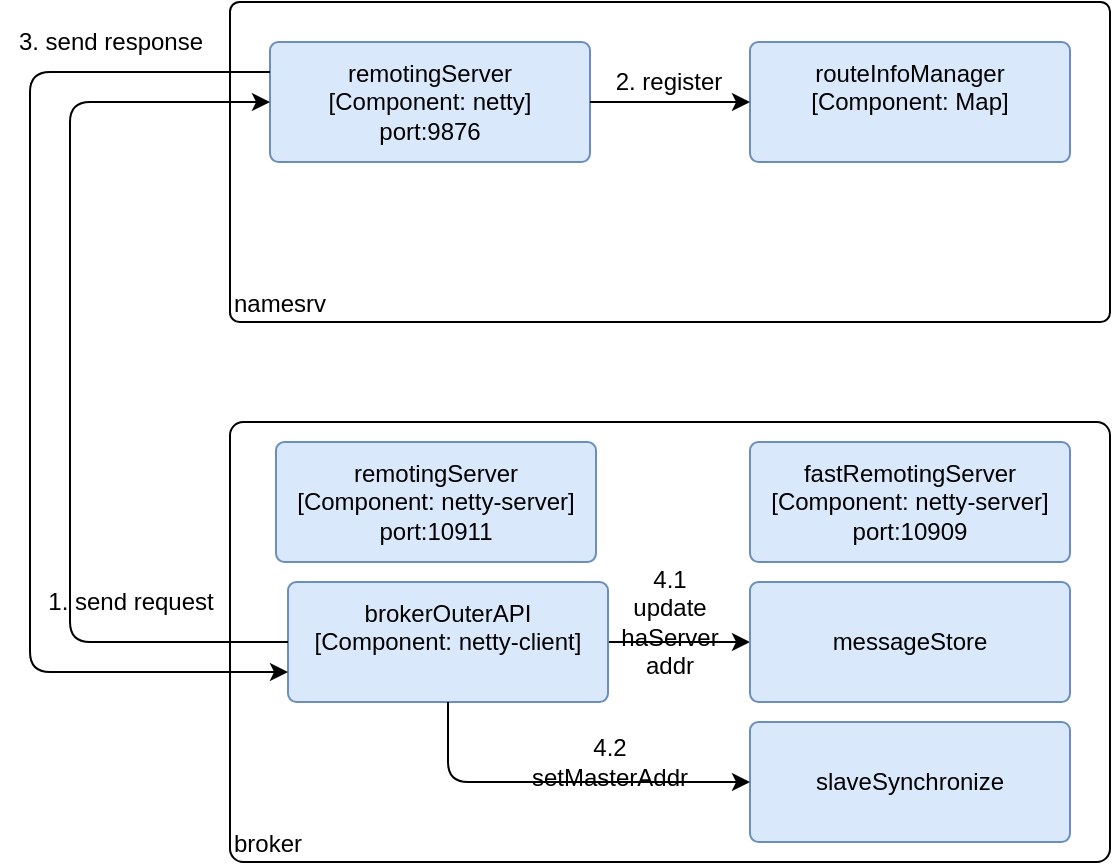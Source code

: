<mxfile version="12.4.2" type="device" pages="1"><diagram id="CI2sOntxkTn-iCGGV-V5" name="Page-1"><mxGraphModel dx="932" dy="631" grid="1" gridSize="10" guides="1" tooltips="1" connect="1" arrows="1" fold="1" page="1" pageScale="1" pageWidth="827" pageHeight="1169" math="0" shadow="0"><root><mxCell id="0"/><mxCell id="1" parent="0"/><object label="&lt;div style=&quot;text-align: left&quot;&gt;namesrv&lt;/div&gt;" placeholders="1" c4Name="name" c4Type="ExecutionEnvironment" c4Application="applicationAndVersion" id="pZBJv2vL-rGYGuHLUVA--1"><mxCell style="rounded=1;whiteSpace=wrap;html=1;labelBackgroundColor=none;fillColor=#ffffff;fontColor=#000000;align=left;arcSize=3;strokeColor=#000000;verticalAlign=bottom;" vertex="1" parent="1"><mxGeometry x="210" y="40" width="440" height="160" as="geometry"/><C4ExecutionEnvironment as="c4"/></mxCell></object><object label="remotingServer&lt;br&gt;&lt;div&gt;[Component:&amp;nbsp;&lt;span&gt;netty&lt;/span&gt;&lt;span&gt;]&lt;/span&gt;&lt;/div&gt;&lt;div&gt;&lt;span style=&quot;text-align: left&quot;&gt;port:9876&lt;/span&gt;&lt;span&gt;&lt;br&gt;&lt;/span&gt;&lt;/div&gt;" placeholders="1" c4Name="name" c4Type="Component" c4Technology="technology" c4Description="Beschreibung" id="pZBJv2vL-rGYGuHLUVA--3"><mxCell style="rounded=1;whiteSpace=wrap;html=1;labelBackgroundColor=none;fillColor=#dae8fc;fontColor=#000000;align=center;arcSize=7;strokeColor=#6c8ebf;" vertex="1" parent="1"><mxGeometry x="230" y="60" width="160" height="60" as="geometry"/><C4Component as="c4"/></mxCell></object><object label="&lt;span&gt;routeInfoManager&lt;br&gt;[Component:&amp;nbsp;&lt;/span&gt;&lt;span&gt;Map&lt;/span&gt;&lt;span&gt;]&lt;br&gt;&lt;/span&gt;&lt;div&gt;&lt;br&gt;&lt;/div&gt;" placeholders="1" c4Name="name" c4Type="Component" c4Technology="technology" c4Description="Beschreibung" id="pZBJv2vL-rGYGuHLUVA--4"><mxCell style="rounded=1;whiteSpace=wrap;html=1;labelBackgroundColor=none;fillColor=#dae8fc;fontColor=#000000;align=center;arcSize=7;strokeColor=#6c8ebf;" vertex="1" parent="1"><mxGeometry x="470" y="60" width="160" height="60" as="geometry"/><C4Component as="c4"/></mxCell></object><object label="&lt;div style=&quot;text-align: left&quot;&gt;broker&lt;/div&gt;" placeholders="1" c4Name="name" c4Type="ExecutionEnvironment" c4Application="applicationAndVersion" id="pZBJv2vL-rGYGuHLUVA--5"><mxCell style="rounded=1;whiteSpace=wrap;html=1;labelBackgroundColor=none;fillColor=#ffffff;fontColor=#000000;align=left;arcSize=3;strokeColor=#000000;verticalAlign=bottom;" vertex="1" parent="1"><mxGeometry x="210" y="250" width="440" height="220" as="geometry"/><C4ExecutionEnvironment as="c4"/></mxCell></object><object label="remotingServer&lt;br&gt;&lt;div&gt;[Component:&amp;nbsp;&lt;span&gt;netty-server&lt;/span&gt;&lt;span&gt;]&lt;/span&gt;&lt;/div&gt;&lt;div&gt;&lt;span&gt;port:10911&lt;/span&gt;&lt;/div&gt;" placeholders="1" c4Name="name" c4Type="Component" c4Technology="technology" c4Description="Beschreibung" id="pZBJv2vL-rGYGuHLUVA--7"><mxCell style="rounded=1;whiteSpace=wrap;html=1;labelBackgroundColor=none;fillColor=#dae8fc;fontColor=#000000;align=center;arcSize=7;strokeColor=#6c8ebf;" vertex="1" parent="1"><mxGeometry x="233" y="260" width="160" height="60" as="geometry"/><C4Component as="c4"/></mxCell></object><object label="fastRemotingServer&lt;br&gt;&lt;div&gt;[Component:&amp;nbsp;&lt;span&gt;netty-server&lt;/span&gt;&lt;span&gt;]&lt;/span&gt;&lt;/div&gt;&lt;div&gt;&lt;span&gt;port:10909&lt;/span&gt;&lt;/div&gt;" placeholders="1" c4Name="name" c4Type="Component" c4Technology="technology" c4Description="Beschreibung" id="pZBJv2vL-rGYGuHLUVA--8"><mxCell style="rounded=1;whiteSpace=wrap;html=1;labelBackgroundColor=none;fillColor=#dae8fc;fontColor=#000000;align=center;arcSize=7;strokeColor=#6c8ebf;" vertex="1" parent="1"><mxGeometry x="470" y="260" width="160" height="60" as="geometry"/><C4Component as="c4"/></mxCell></object><mxCell id="pZBJv2vL-rGYGuHLUVA--40" value="" style="edgeStyle=orthogonalEdgeStyle;rounded=0;orthogonalLoop=1;jettySize=auto;html=1;" edge="1" parent="1" source="pZBJv2vL-rGYGuHLUVA--9" target="pZBJv2vL-rGYGuHLUVA--38"><mxGeometry relative="1" as="geometry"/></mxCell><object label="brokerOuterAPI&lt;br&gt;&lt;div&gt;[Component:&amp;nbsp;&lt;span&gt;netty-client&lt;/span&gt;&lt;span&gt;]&lt;/span&gt;&lt;/div&gt;&lt;div&gt;&lt;br&gt;&lt;/div&gt;" placeholders="1" c4Name="name" c4Type="Component" c4Technology="technology" c4Description="Beschreibung" id="pZBJv2vL-rGYGuHLUVA--9"><mxCell style="rounded=1;whiteSpace=wrap;html=1;labelBackgroundColor=none;fillColor=#dae8fc;fontColor=#000000;align=center;arcSize=7;strokeColor=#6c8ebf;" vertex="1" parent="1"><mxGeometry x="239" y="330" width="160" height="60" as="geometry"/><C4Component as="c4"/></mxCell></object><mxCell id="pZBJv2vL-rGYGuHLUVA--27" value="" style="endArrow=classic;html=1;" edge="1" parent="1" source="pZBJv2vL-rGYGuHLUVA--9" target="pZBJv2vL-rGYGuHLUVA--3"><mxGeometry width="50" height="50" relative="1" as="geometry"><mxPoint x="60" y="340" as="sourcePoint"/><mxPoint x="130" y="70" as="targetPoint"/><Array as="points"><mxPoint x="130" y="360"/><mxPoint x="130" y="90"/></Array></mxGeometry></mxCell><mxCell id="pZBJv2vL-rGYGuHLUVA--28" value="1. send request" style="text;html=1;align=center;verticalAlign=middle;resizable=0;points=[];;autosize=1;" vertex="1" parent="1"><mxGeometry x="110" y="330" width="100" height="20" as="geometry"/></mxCell><mxCell id="pZBJv2vL-rGYGuHLUVA--29" value="" style="endArrow=classic;html=1;" edge="1" parent="1" source="pZBJv2vL-rGYGuHLUVA--3" target="pZBJv2vL-rGYGuHLUVA--4"><mxGeometry width="50" height="50" relative="1" as="geometry"><mxPoint x="50" y="370" as="sourcePoint"/><mxPoint x="80" y="420" as="targetPoint"/></mxGeometry></mxCell><mxCell id="pZBJv2vL-rGYGuHLUVA--30" value="2. register" style="text;html=1;strokeColor=none;fillColor=none;align=center;verticalAlign=middle;whiteSpace=wrap;rounded=0;" vertex="1" parent="1"><mxGeometry x="399" y="70" width="61" height="20" as="geometry"/></mxCell><mxCell id="pZBJv2vL-rGYGuHLUVA--36" value="" style="endArrow=classic;html=1;exitX=0;exitY=0.25;exitDx=0;exitDy=0;entryX=0;entryY=0.75;entryDx=0;entryDy=0;" edge="1" parent="1" source="pZBJv2vL-rGYGuHLUVA--3" target="pZBJv2vL-rGYGuHLUVA--9"><mxGeometry width="50" height="50" relative="1" as="geometry"><mxPoint x="50" y="120" as="sourcePoint"/><mxPoint x="180" y="380" as="targetPoint"/><Array as="points"><mxPoint x="110" y="75"/><mxPoint x="110" y="375"/></Array></mxGeometry></mxCell><mxCell id="pZBJv2vL-rGYGuHLUVA--37" value="3. send response" style="text;html=1;align=center;verticalAlign=middle;resizable=0;points=[];;autosize=1;" vertex="1" parent="1"><mxGeometry x="95" y="50" width="110" height="20" as="geometry"/></mxCell><object label="messageStore" placeholders="1" c4Name="name" c4Type="Component" c4Technology="technology" c4Description="Beschreibung" id="pZBJv2vL-rGYGuHLUVA--38"><mxCell style="rounded=1;whiteSpace=wrap;html=1;labelBackgroundColor=none;fillColor=#dae8fc;fontColor=#000000;align=center;arcSize=7;strokeColor=#6c8ebf;" vertex="1" parent="1"><mxGeometry x="470" y="330" width="160" height="60" as="geometry"/><C4Component as="c4"/></mxCell></object><object label="slaveSynchronize" placeholders="1" c4Name="name" c4Type="Component" c4Technology="technology" c4Description="Beschreibung" id="pZBJv2vL-rGYGuHLUVA--39"><mxCell style="rounded=1;whiteSpace=wrap;html=1;labelBackgroundColor=none;fillColor=#dae8fc;fontColor=#000000;align=center;arcSize=7;strokeColor=#6c8ebf;" vertex="1" parent="1"><mxGeometry x="470" y="400" width="160" height="60" as="geometry"/><C4Component as="c4"/></mxCell></object><mxCell id="pZBJv2vL-rGYGuHLUVA--41" value="4.1 update&lt;br&gt;haServer&lt;br&gt;addr" style="text;html=1;strokeColor=none;fillColor=none;align=center;verticalAlign=middle;whiteSpace=wrap;rounded=0;" vertex="1" parent="1"><mxGeometry x="410" y="340" width="40" height="20" as="geometry"/></mxCell><mxCell id="pZBJv2vL-rGYGuHLUVA--42" value="" style="endArrow=classic;html=1;exitX=0.5;exitY=1;exitDx=0;exitDy=0;" edge="1" parent="1" source="pZBJv2vL-rGYGuHLUVA--9" target="pZBJv2vL-rGYGuHLUVA--39"><mxGeometry width="50" height="50" relative="1" as="geometry"><mxPoint x="320" y="460" as="sourcePoint"/><mxPoint x="370" y="410" as="targetPoint"/><Array as="points"><mxPoint x="319" y="430"/></Array></mxGeometry></mxCell><mxCell id="pZBJv2vL-rGYGuHLUVA--43" value="4.2 setMasterAddr" style="text;html=1;strokeColor=none;fillColor=none;align=center;verticalAlign=middle;whiteSpace=wrap;rounded=0;" vertex="1" parent="1"><mxGeometry x="380" y="410" width="40" height="20" as="geometry"/></mxCell></root></mxGraphModel></diagram></mxfile>